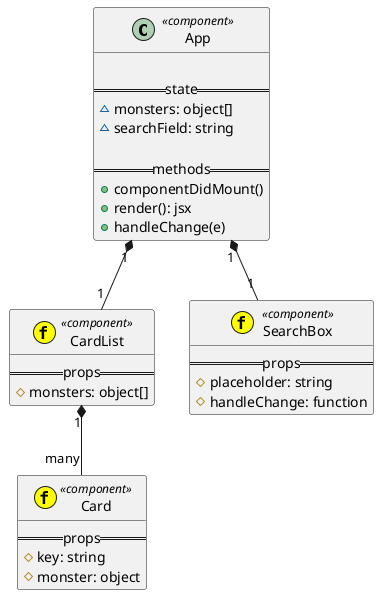 @startuml
class App <<component>>{

==state==
~monsters: object[]
~searchField: string

==methods==
+ componentDidMount()
+ render(): jsx
+ handleChange(e)
}

class CardList << (f,yellow) component>>{
==props==
#monsters: object[]
}

class Card << (f,yellow) component>>{
==props==
#key: string
#monster: object
}

class SearchBox << (f,yellow) component>>{
==props==
#placeholder: string
#handleChange: function
}

CardList "1" *-- "many" Card
App "1" *-- "1" CardList
App "1" *-- "1" SearchBox

@enduml